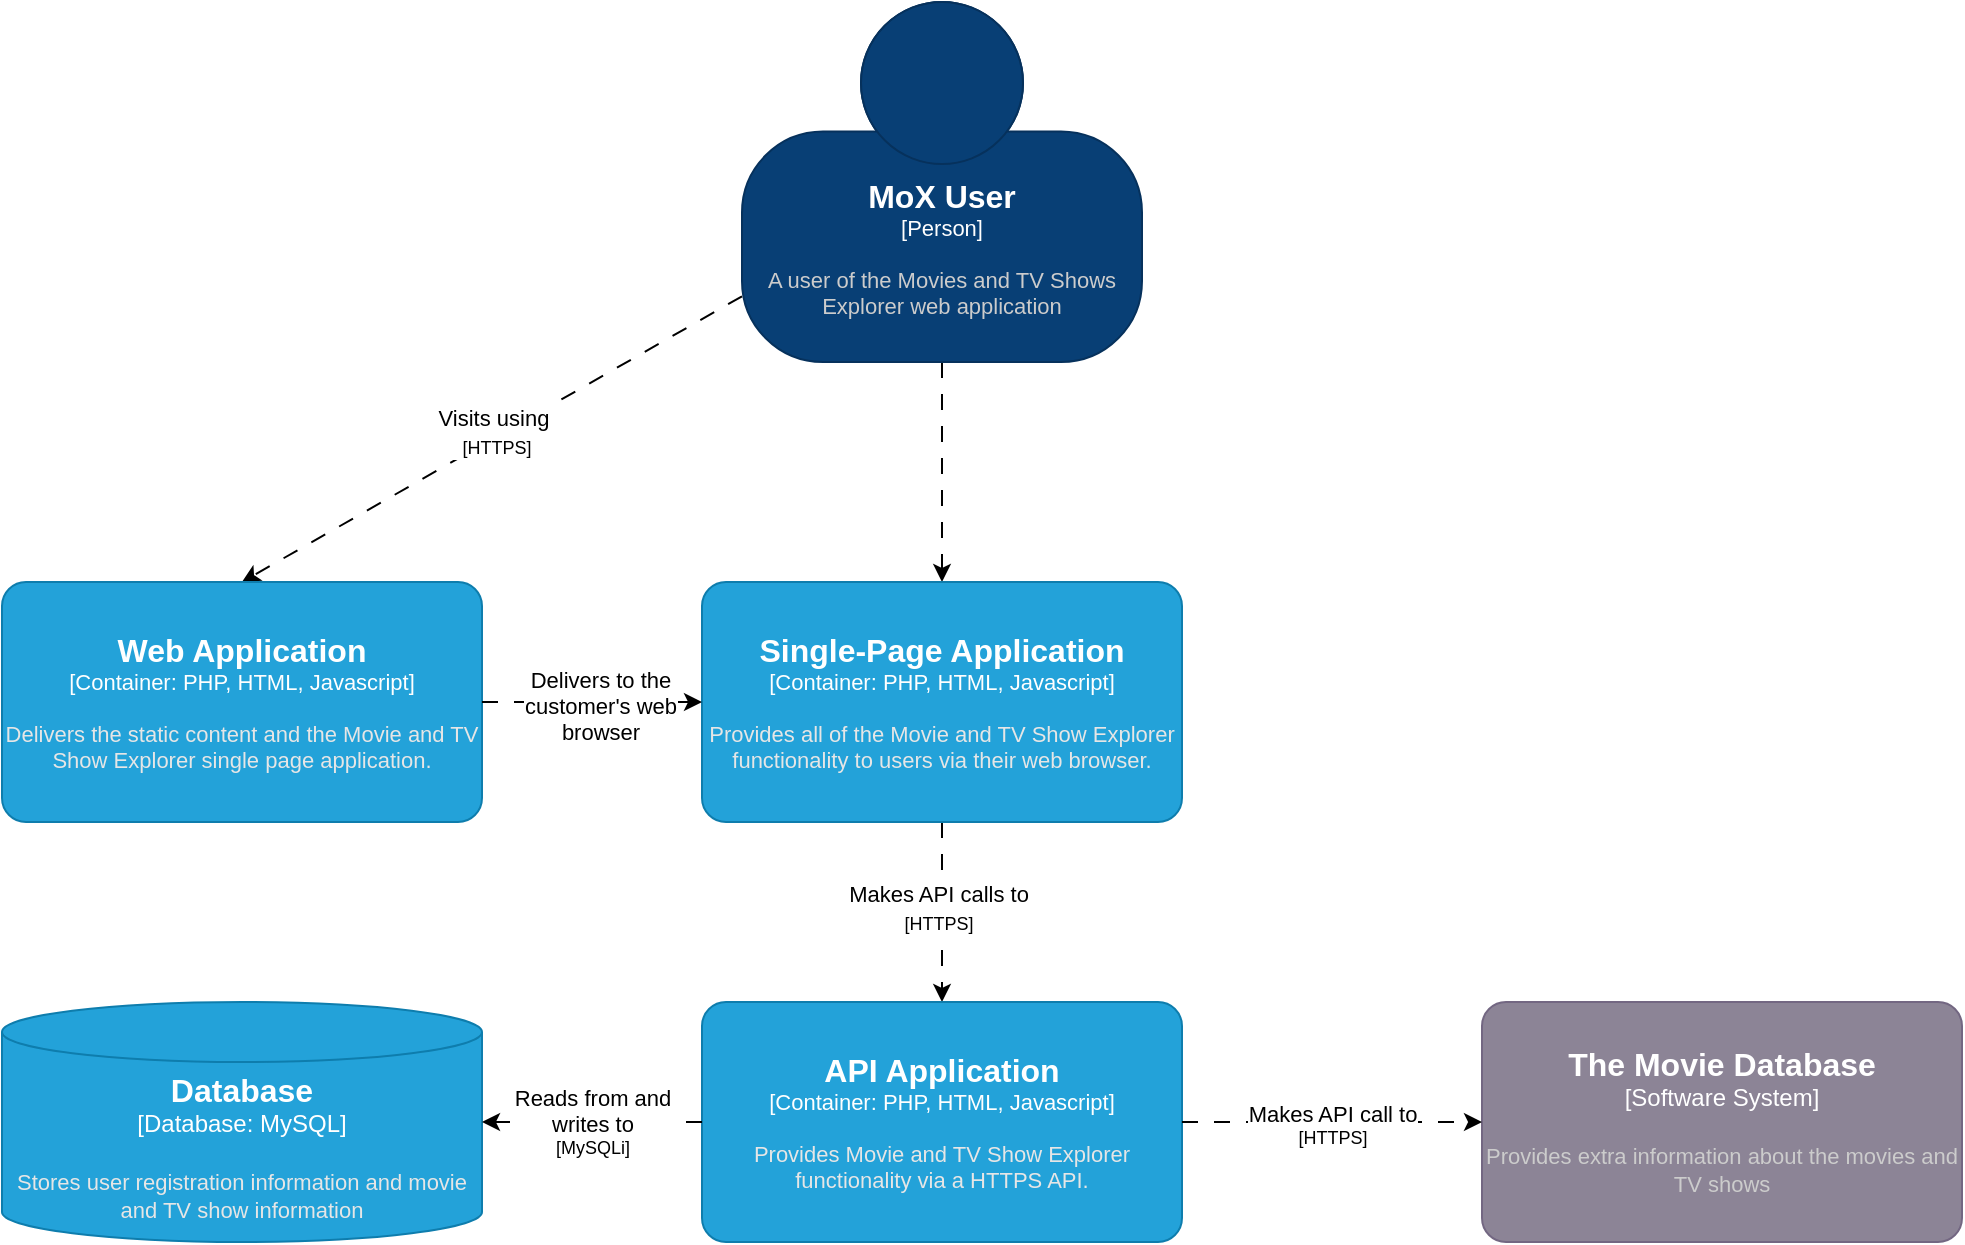 <mxfile version="24.6.2" type="device">
  <diagram name="Page-1" id="Gf5StURLBaStH5bXGFym">
    <mxGraphModel dx="1900" dy="522" grid="1" gridSize="10" guides="1" tooltips="1" connect="1" arrows="1" fold="1" page="1" pageScale="1" pageWidth="850" pageHeight="1100" math="0" shadow="0">
      <root>
        <mxCell id="0" />
        <mxCell id="1" parent="0" />
        <mxCell id="NRhWUUdTRo63XTgR1UcV-7" value="" style="rounded=0;orthogonalLoop=1;jettySize=auto;html=1;entryX=0.5;entryY=0;entryDx=0;entryDy=0;entryPerimeter=0;dashed=1;dashPattern=8 8;" parent="1" source="NRhWUUdTRo63XTgR1UcV-5" target="NRhWUUdTRo63XTgR1UcV-13" edge="1">
          <mxGeometry relative="1" as="geometry" />
        </mxCell>
        <mxCell id="NRhWUUdTRo63XTgR1UcV-8" value="Visits using&amp;nbsp;&lt;div&gt;&lt;font style=&quot;font-size: 9px;&quot;&gt;[HTTPS]&lt;/font&gt;&lt;/div&gt;" style="edgeLabel;html=1;align=center;verticalAlign=middle;resizable=0;points=[];" parent="NRhWUUdTRo63XTgR1UcV-7" vertex="1" connectable="0">
          <mxGeometry x="-0.02" y="-3" relative="1" as="geometry">
            <mxPoint x="1" as="offset" />
          </mxGeometry>
        </mxCell>
        <mxCell id="NRhWUUdTRo63XTgR1UcV-17" style="rounded=0;orthogonalLoop=1;jettySize=auto;html=1;dashed=1;dashPattern=8 8;" parent="1" source="NRhWUUdTRo63XTgR1UcV-5" target="NRhWUUdTRo63XTgR1UcV-15" edge="1">
          <mxGeometry relative="1" as="geometry" />
        </mxCell>
        <object placeholders="1" c4Name="MoX User" c4Type="Person" c4Description="A user of the Movies and TV Shows Explorer web application" label="&lt;font style=&quot;font-size: 16px&quot;&gt;&lt;b&gt;%c4Name%&lt;/b&gt;&lt;/font&gt;&lt;div&gt;[%c4Type%]&lt;/div&gt;&lt;br&gt;&lt;div&gt;&lt;font style=&quot;font-size: 11px&quot;&gt;&lt;font color=&quot;#cccccc&quot;&gt;%c4Description%&lt;/font&gt;&lt;/div&gt;" id="NRhWUUdTRo63XTgR1UcV-5">
          <mxCell style="html=1;fontSize=11;dashed=0;whiteSpace=wrap;fillColor=#083F75;strokeColor=#06315C;fontColor=#ffffff;shape=mxgraph.c4.person2;align=center;metaEdit=1;points=[[0.5,0,0],[1,0.5,0],[1,0.75,0],[0.75,1,0],[0.5,1,0],[0.25,1,0],[0,0.75,0],[0,0.5,0]];resizable=0;" parent="1" vertex="1">
            <mxGeometry x="260" width="200" height="180" as="geometry" />
          </mxCell>
        </object>
        <object placeholders="1" c4Name="The Movie Database" c4Type="Software System" c4Description="Provides extra information about the movies and TV shows" label="&lt;font style=&quot;font-size: 16px&quot;&gt;&lt;b&gt;%c4Name%&lt;/b&gt;&lt;/font&gt;&lt;div&gt;[%c4Type%]&lt;/div&gt;&lt;br&gt;&lt;div&gt;&lt;font style=&quot;font-size: 11px&quot;&gt;&lt;font color=&quot;#cccccc&quot;&gt;%c4Description%&lt;/font&gt;&lt;/div&gt;" id="NRhWUUdTRo63XTgR1UcV-9">
          <mxCell style="rounded=1;whiteSpace=wrap;html=1;labelBackgroundColor=none;fillColor=#8C8496;fontColor=#ffffff;align=center;arcSize=10;strokeColor=#736782;metaEdit=1;resizable=0;points=[[0.25,0,0],[0.5,0,0],[0.75,0,0],[1,0.25,0],[1,0.5,0],[1,0.75,0],[0.75,1,0],[0.5,1,0],[0.25,1,0],[0,0.75,0],[0,0.5,0],[0,0.25,0]];" parent="1" vertex="1">
            <mxGeometry x="630" y="500" width="240" height="120" as="geometry" />
          </mxCell>
        </object>
        <object placeholders="1" c4Name="Web Application" c4Type="Container" c4Technology="PHP, HTML, Javascript" c4Description="Delivers the static content and the Movie and TV Show Explorer single page application." label="&lt;font style=&quot;font-size: 16px&quot;&gt;&lt;b&gt;%c4Name%&lt;/b&gt;&lt;/font&gt;&lt;div&gt;[%c4Type%: %c4Technology%]&lt;/div&gt;&lt;br&gt;&lt;div&gt;&lt;font style=&quot;font-size: 11px&quot;&gt;&lt;font color=&quot;#E6E6E6&quot;&gt;%c4Description%&lt;/font&gt;&lt;/div&gt;" id="NRhWUUdTRo63XTgR1UcV-13">
          <mxCell style="rounded=1;whiteSpace=wrap;html=1;fontSize=11;labelBackgroundColor=none;fillColor=#23A2D9;fontColor=#ffffff;align=center;arcSize=10;strokeColor=#0E7DAD;metaEdit=1;resizable=0;points=[[0.25,0,0],[0.5,0,0],[0.75,0,0],[1,0.25,0],[1,0.5,0],[1,0.75,0],[0.75,1,0],[0.5,1,0],[0.25,1,0],[0,0.75,0],[0,0.5,0],[0,0.25,0]];" parent="1" vertex="1">
            <mxGeometry x="-110" y="290" width="240" height="120" as="geometry" />
          </mxCell>
        </object>
        <mxCell id="NRhWUUdTRo63XTgR1UcV-20" style="rounded=0;orthogonalLoop=1;jettySize=auto;html=1;dashed=1;dashPattern=8 8;" parent="1" source="NRhWUUdTRo63XTgR1UcV-15" target="NRhWUUdTRo63XTgR1UcV-19" edge="1">
          <mxGeometry relative="1" as="geometry" />
        </mxCell>
        <mxCell id="NRhWUUdTRo63XTgR1UcV-26" value="Makes API calls to&lt;div&gt;&lt;font style=&quot;font-size: 9px;&quot;&gt;[HTTPS]&lt;/font&gt;&lt;/div&gt;" style="edgeLabel;html=1;align=center;verticalAlign=middle;resizable=0;points=[];" parent="NRhWUUdTRo63XTgR1UcV-20" vertex="1" connectable="0">
          <mxGeometry x="-0.06" y="-2" relative="1" as="geometry">
            <mxPoint as="offset" />
          </mxGeometry>
        </mxCell>
        <object placeholders="1" c4Name="Single-Page Application" c4Type="Container" c4Technology="PHP, HTML, Javascript" c4Description="Provides all of the Movie and TV Show Explorer functionality to users via their web browser." label="&lt;font style=&quot;font-size: 16px&quot;&gt;&lt;b&gt;%c4Name%&lt;/b&gt;&lt;/font&gt;&lt;div&gt;[%c4Type%: %c4Technology%]&lt;/div&gt;&lt;br&gt;&lt;div&gt;&lt;font style=&quot;font-size: 11px&quot;&gt;&lt;font color=&quot;#E6E6E6&quot;&gt;%c4Description%&lt;/font&gt;&lt;/div&gt;" id="NRhWUUdTRo63XTgR1UcV-15">
          <mxCell style="rounded=1;whiteSpace=wrap;html=1;fontSize=11;labelBackgroundColor=none;fillColor=#23A2D9;fontColor=#ffffff;align=center;arcSize=10;strokeColor=#0E7DAD;metaEdit=1;resizable=0;points=[[0.25,0,0],[0.5,0,0],[0.75,0,0],[1,0.25,0],[1,0.5,0],[1,0.75,0],[0.75,1,0],[0.5,1,0],[0.25,1,0],[0,0.75,0],[0,0.5,0],[0,0.25,0]];" parent="1" vertex="1">
            <mxGeometry x="240" y="290" width="240" height="120" as="geometry" />
          </mxCell>
        </object>
        <mxCell id="NRhWUUdTRo63XTgR1UcV-16" style="rounded=0;orthogonalLoop=1;jettySize=auto;html=1;entryX=0;entryY=0.5;entryDx=0;entryDy=0;entryPerimeter=0;dashed=1;dashPattern=8 8;" parent="1" source="NRhWUUdTRo63XTgR1UcV-13" target="NRhWUUdTRo63XTgR1UcV-15" edge="1">
          <mxGeometry relative="1" as="geometry" />
        </mxCell>
        <mxCell id="NRhWUUdTRo63XTgR1UcV-18" value="Delivers to the&lt;div&gt;customer&#39;s web&lt;/div&gt;&lt;div&gt;browser&lt;/div&gt;" style="edgeLabel;html=1;align=center;verticalAlign=middle;resizable=0;points=[];" parent="NRhWUUdTRo63XTgR1UcV-16" vertex="1" connectable="0">
          <mxGeometry x="0.062" y="-2" relative="1" as="geometry">
            <mxPoint as="offset" />
          </mxGeometry>
        </mxCell>
        <object placeholders="1" c4Name="API Application" c4Type="Container" c4Technology="PHP, HTML, Javascript" c4Description="Provides Movie and TV Show Explorer functionality via a HTTPS API." label="&lt;font style=&quot;font-size: 16px&quot;&gt;&lt;b&gt;%c4Name%&lt;/b&gt;&lt;/font&gt;&lt;div&gt;[%c4Type%: %c4Technology%]&lt;/div&gt;&lt;br&gt;&lt;div&gt;&lt;font style=&quot;font-size: 11px&quot;&gt;&lt;font color=&quot;#E6E6E6&quot;&gt;%c4Description%&lt;/font&gt;&lt;/div&gt;" id="NRhWUUdTRo63XTgR1UcV-19">
          <mxCell style="rounded=1;whiteSpace=wrap;html=1;fontSize=11;labelBackgroundColor=none;fillColor=#23A2D9;fontColor=#ffffff;align=center;arcSize=10;strokeColor=#0E7DAD;metaEdit=1;resizable=0;points=[[0.25,0,0],[0.5,0,0],[0.75,0,0],[1,0.25,0],[1,0.5,0],[1,0.75,0],[0.75,1,0],[0.5,1,0],[0.25,1,0],[0,0.75,0],[0,0.5,0],[0,0.25,0]];" parent="1" vertex="1">
            <mxGeometry x="240" y="500" width="240" height="120" as="geometry" />
          </mxCell>
        </object>
        <mxCell id="NRhWUUdTRo63XTgR1UcV-28" style="rounded=0;orthogonalLoop=1;jettySize=auto;html=1;dashed=1;dashPattern=8 8;exitX=1;exitY=0.5;exitDx=0;exitDy=0;exitPerimeter=0;entryX=0;entryY=0.5;entryDx=0;entryDy=0;entryPerimeter=0;" parent="1" source="NRhWUUdTRo63XTgR1UcV-19" target="NRhWUUdTRo63XTgR1UcV-9" edge="1">
          <mxGeometry relative="1" as="geometry">
            <mxPoint x="640" y="560" as="targetPoint" />
          </mxGeometry>
        </mxCell>
        <mxCell id="NRhWUUdTRo63XTgR1UcV-29" value="Makes API call to&lt;div style=&quot;font-size: 9px;&quot;&gt;[HTTPS]&lt;/div&gt;" style="edgeLabel;html=1;align=center;verticalAlign=middle;resizable=0;points=[];" parent="NRhWUUdTRo63XTgR1UcV-28" vertex="1" connectable="0">
          <mxGeometry x="0.002" y="-1" relative="1" as="geometry">
            <mxPoint as="offset" />
          </mxGeometry>
        </mxCell>
        <object placeholders="1" c4Name="Database" c4Type="Database" c4Technology="MySQL" c4Description="Stores user registration information and movie and TV show information" label="&lt;font style=&quot;font-size: 16px&quot;&gt;&lt;b&gt;%c4Type%&lt;/b&gt;&lt;/font&gt;&lt;div&gt;[%c4Type%:&amp;nbsp;%c4Technology%]&lt;/div&gt;&lt;br&gt;&lt;div&gt;&lt;font style=&quot;font-size: 11px&quot;&gt;&lt;font color=&quot;#E6E6E6&quot;&gt;%c4Description%&lt;/font&gt;&lt;/div&gt;" id="NRhWUUdTRo63XTgR1UcV-30">
          <mxCell style="shape=cylinder3;size=15;whiteSpace=wrap;html=1;boundedLbl=1;rounded=0;labelBackgroundColor=none;fillColor=#23A2D9;fontSize=12;fontColor=#ffffff;align=center;strokeColor=#0E7DAD;metaEdit=1;points=[[0.5,0,0],[1,0.25,0],[1,0.5,0],[1,0.75,0],[0.5,1,0],[0,0.75,0],[0,0.5,0],[0,0.25,0]];resizable=0;" parent="1" vertex="1">
            <mxGeometry x="-110" y="500" width="240" height="120" as="geometry" />
          </mxCell>
        </object>
        <mxCell id="NRhWUUdTRo63XTgR1UcV-31" style="rounded=0;orthogonalLoop=1;jettySize=auto;html=1;entryX=1;entryY=0.5;entryDx=0;entryDy=0;entryPerimeter=0;dashed=1;dashPattern=8 8;" parent="1" source="NRhWUUdTRo63XTgR1UcV-19" target="NRhWUUdTRo63XTgR1UcV-30" edge="1">
          <mxGeometry relative="1" as="geometry" />
        </mxCell>
        <mxCell id="NRhWUUdTRo63XTgR1UcV-33" value="Reads from and&lt;div&gt;writes to&lt;/div&gt;&lt;div style=&quot;font-size: 9px;&quot;&gt;[MySQLi]&lt;/div&gt;" style="edgeLabel;html=1;align=center;verticalAlign=middle;resizable=0;points=[];" parent="NRhWUUdTRo63XTgR1UcV-31" vertex="1" connectable="0">
          <mxGeometry x="0.003" relative="1" as="geometry">
            <mxPoint as="offset" />
          </mxGeometry>
        </mxCell>
      </root>
    </mxGraphModel>
  </diagram>
</mxfile>
